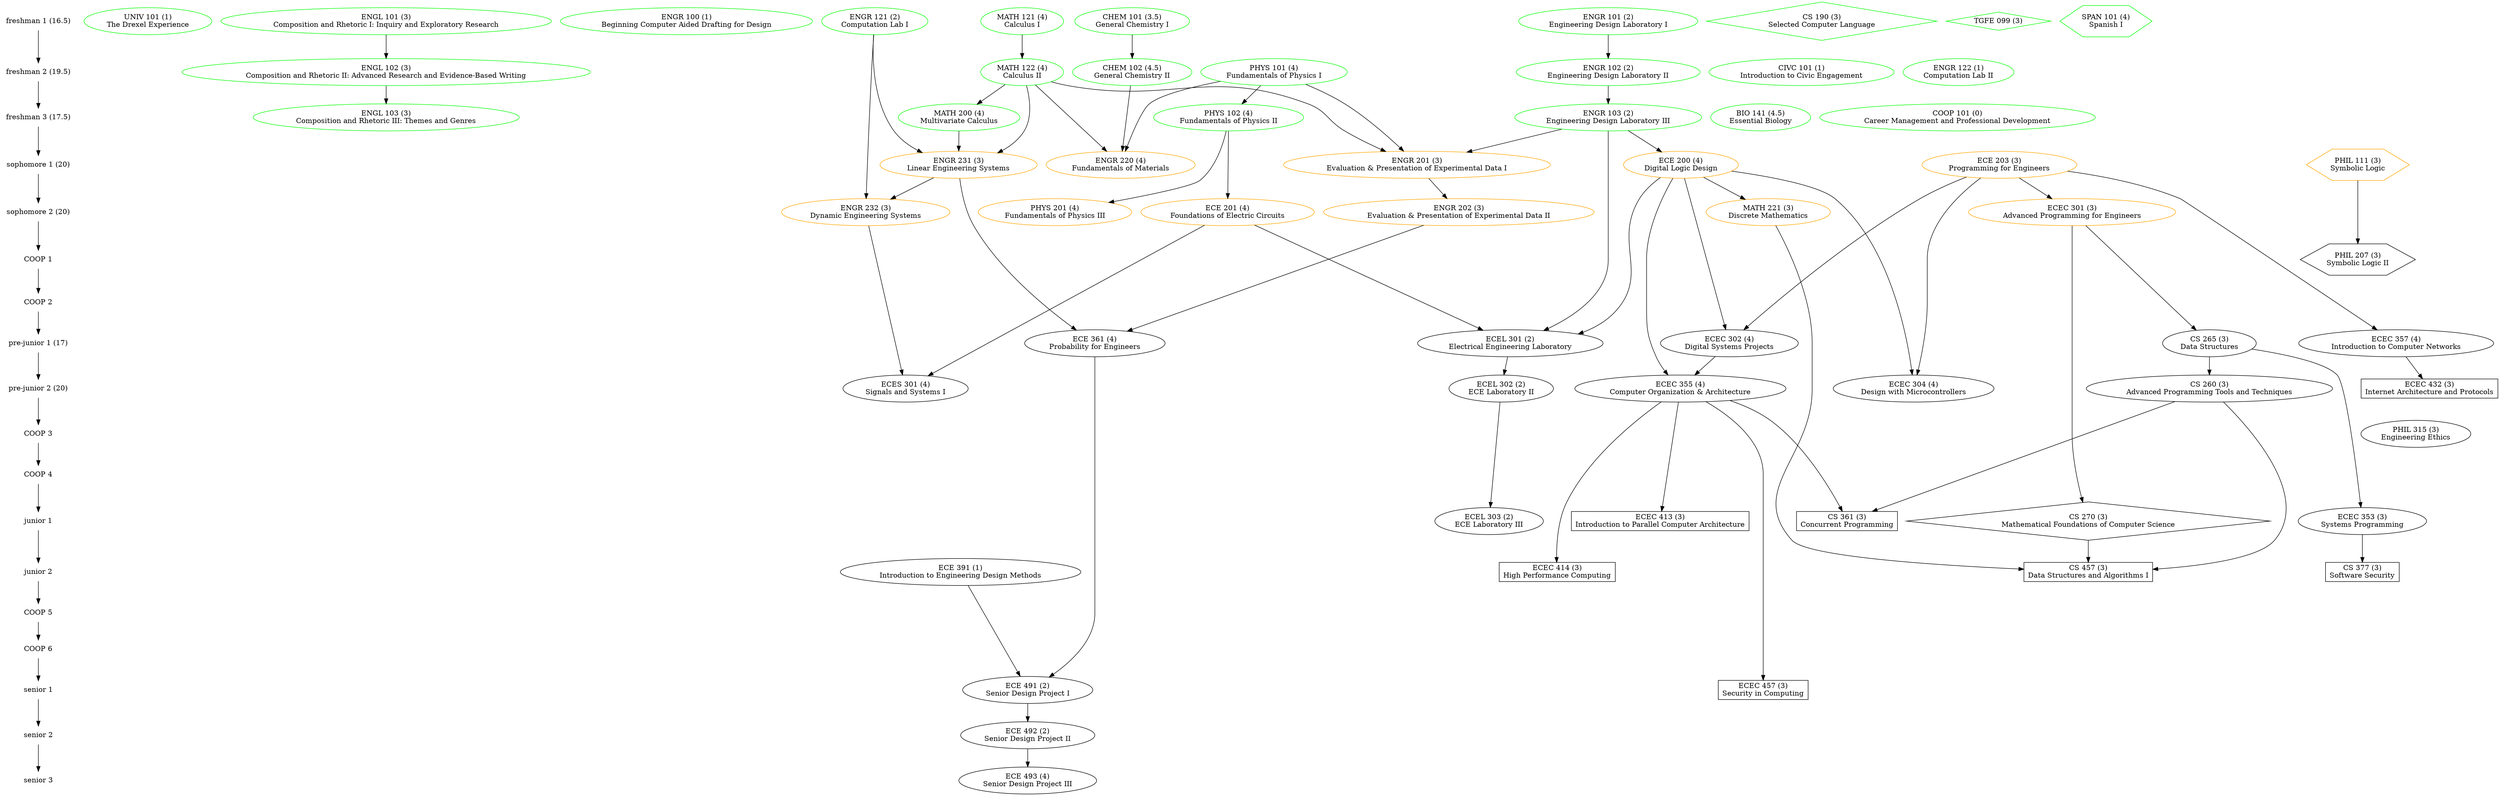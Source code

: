 /* Key:

color:
green = already taken
orange = currently taking
black = not taken

shape:
ellipse = fixed major degree requirement
box = major degree elective
diamond = free elective
hexagon = general education elective

*/

digraph Classes {

  { node [shape=plaintext]
    "freshman 1 (16.5)" ->
    "freshman 2 (19.5)" ->
    "freshman 3 (17.5)" ->
    "sophomore 1 (20)" ->
    "sophomore 2 (20)" ->
    "COOP 1" ->
    "COOP 2" ->
    "pre-junior 1 (17)" ->
    "pre-junior 2 (20)" ->
    "COOP 3" ->
    "COOP 4" ->
    "junior 1" ->
    "junior 2" ->
    "COOP 5" ->
    "COOP 6" ->
    "senior 1" ->
    "senior 2" ->
    "senior 3"
  }

  { node [color=green]
    { rank=same "freshman 1 (16.5)"
      "UNIV 101 (1)\nThe Drexel Experience"
      "ENGL 101 (3)\nComposition and Rhetoric I: Inquiry and Exploratory Research"
      "ENGR 100 (1)\nBeginning Computer Aided Drafting for Design"
      "CHEM 101 (3.5)\nGeneral Chemistry I"
      "ENGR 101 (2)\nEngineering Design Laboratory I"
      "ENGR 121 (2)\nComputation Lab I"
      "MATH 121 (4)\nCalculus I"

      // AP Credit
      "CS 190 (3)\nSelected Computer Language" [shape=diamond]
      "TGFE 099 (3)" [shape=diamond]
      "SPAN 101 (4)\nSpanish I" [shape=hexagon]
    }
    { rank=same "freshman 2 (19.5)"
      "CIVC 101 (1)\nIntroduction to Civic Engagement"
      "ENGL 102 (3)\nComposition and Rhetoric II: Advanced Research and Evidence-Based Writing"
      "CHEM 102 (4.5)\nGeneral Chemistry II"
      "ENGR 102 (2)\nEngineering Design Laboratory II"
      "ENGR 122 (1)\nComputation Lab II"
      "MATH 122 (4)\nCalculus II"
      "PHYS 101 (4)\nFundamentals of Physics I"
    }
  }
  { node [color=green]
    { rank=same "freshman 3 (17.5)"
      "ENGL 103 (3)\nComposition and Rhetoric III: Themes and Genres"
      "ENGR 103 (2)\nEngineering Design Laboratory III"
      "BIO 141 (4.5)\nEssential Biology"
      "COOP 101 (0)\nCareer Management and Professional Development"
      "PHYS 102 (4)\nFundamentals of Physics II"
      "MATH 200 (4)\nMultivariate Calculus"
    }
  }
  { node [color=orange]
    { rank=same "sophomore 1 (20)"
      "ENGR 201 (3)\nEvaluation & Presentation of Experimental Data I"
      "ENGR 220 (4)\nFundamentals of Materials"
      "ENGR 231 (3)\nLinear Engineering Systems"
      "ECE 203 (3)\nProgramming for Engineers"
      "ECE 200 (4)\nDigital Logic Design"
      "PHIL 111 (3)\nSymbolic Logic" [shape=hexagon]
    }
    { rank=same "sophomore 2 (20)"
      "ECE 201 (4)\nFoundations of Electric Circuits"
      "ENGR 202 (3)\nEvaluation & Presentation of Experimental Data II"
      "ENGR 232 (3)\nDynamic Engineering Systems"
      "MATH 221 (3)\nDiscrete Mathematics"
      "ECEC 301 (3)\nAdvanced Programming for Engineers"
      "PHYS 201 (4)\nFundamentals of Physics III" [color=orange]
    }
  }
  { rank=same "COOP 1"
    "PHIL 207 (3)\nSymbolic Logic II" [shape=hexagon]
  }
  { rank=same "pre-junior 1 (17)"
    "CS 265 (3)\nData Structures"
    "ECEC 302 (4)\nDigital Systems Projects"
    "ECEL 301 (2)\nElectrical Engineering Laboratory"
    "ECE 361 (4)\nProbability for Engineers"
    "ECEC 357 (4)\nIntroduction to Computer Networks"
  }
  { rank=same "pre-junior 2 (20)"
    "CS 260 (3)\nAdvanced Programming Tools and Techniques"
    "ECEC 304 (4)\nDesign with Microcontrollers"
    "ECEC 355 (4)\nComputer Organization & Architecture"
    "ECEL 302 (2)\nECE Laboratory II"
    "ECES 301 (4)\nSignals and Systems I"
    "ECEC 432 (3)\nInternet Architecture and Protocols" [shape=box]
  }
  { rank=same "COOP 3"
    "PHIL 315 (3)\nEngineering Ethics"
  }
  { rank=same "junior 1"
    "ECEC 353 (3)\nSystems Programming"
    "ECEL 303 (2)\nECE Laboratory III"
    "ECEC 413 (3)\nIntroduction to Parallel Computer Architecture" [shape=box]
    "CS 361 (3)\nConcurrent Programming" [shape=box]
    "CS 270 (3)\nMathematical Foundations of Computer Science" [shape=diamond]
  }
  { rank=same "junior 2"
    "CS 377 (3)\nSoftware Security" [shape=box]
    "ECE 391 (1)\nIntroduction to Engineering Design Methods"
    "ECEC 414 (3)\nHigh Performance Computing" [shape=box]
    "CS 457 (3)\nData Structures and Algorithms I" [shape=box]
  }
  { rank=same "senior 1"
    "ECE 491 (2)\nSenior Design Project I"
    "ECEC 457 (3)\nSecurity in Computing" [shape=box]
  }
  { rank=same "senior 2"
    "ECE 492 (2)\nSenior Design Project II"
  }
  { rank=same "senior 3"
    "ECE 493 (4)\nSenior Design Project III"
  }

  // General Education/Liberal Studies

  "CIVC 101 (1)\nIntroduction to Civic Engagement"
  "ENGL 101 (3)\nComposition and Rhetoric I: Inquiry and Exploratory Research"
  -> "ENGL 102 (3)\nComposition and Rhetoric II: Advanced Research and Evidence-Based Writing"
  -> "ENGL 103 (3)\nComposition and Rhetoric III: Themes and Genres"
  "PHIL 315 (3)\nEngineering Ethics"
  "UNIV 101 (1)\nThe Drexel Experience"

  "PHIL 111 (3)\nSymbolic Logic"
  -> "PHIL 207 (3)\nSymbolic Logic II"

  // Foundation Requirements

  "BIO 141 (4.5)\nEssential Biology"
  "CHEM 101 (3.5)\nGeneral Chemistry I"
  -> "CHEM 102 (4.5)\nGeneral Chemistry II"
  "PHYS 101 (4)\nFundamentals of Physics I"
  -> "PHYS 102 (4)\nFundamentals of Physics II"
  -> "PHYS 201 (4)\nFundamentals of Physics III"
  "PHYS 102 (4)\nFundamentals of Physics II"
  -> "ECE 201 (4)\nFoundations of Electric Circuits"
  "MATH 121 (4)\nCalculus I"
  -> "MATH 122 (4)\nCalculus II"
  -> "MATH 200 (4)\nMultivariate Calculus"
  -> "ENGR 231 (3)\nLinear Engineering Systems"
  "ENGR 101 (2)\nEngineering Design Laboratory I"
  -> "ENGR 102 (2)\nEngineering Design Laboratory II"
  -> "ENGR 103 (2)\nEngineering Design Laboratory III"
  -> "ECE 200 (4)\nDigital Logic Design"
  -> "MATH 221 (3)\nDiscrete Mathematics"
  "ECE 203 (3)\nProgramming for Engineers"
  {"MATH 122 (4)\nCalculus II" "PHYS 101 (4)\nFundamentals of Physics I" "ENGR 103 (2)\nEngineering Design Laboratory III"}
  -> "ENGR 201 (3)\nEvaluation & Presentation of Experimental Data I"
  -> "ENGR 202 (3)\nEvaluation & Presentation of Experimental Data II"
  {"CHEM 102 (4.5)\nGeneral Chemistry II" "MATH 122 (4)\nCalculus II" "PHYS 101 (4)\nFundamentals of Physics I"}
  -> "ENGR 220 (4)\nFundamentals of Materials"
  {"MATH 122 (4)\nCalculus II" "ENGR 121 (2)\nComputation Lab I"}
  -> "ENGR 231 (3)\nLinear Engineering Systems"
  {"ENGR 231 (3)\nLinear Engineering Systems" "ENGR 121 (2)\nComputation Lab I"}
  -> "ENGR 232 (3)\nDynamic Engineering Systems"

  // Professional Requirements

  "ECE 203 (3)\nProgramming for Engineers"
  -> "ECEC 301 (3)\nAdvanced Programming for Engineers"
  -> "CS 265 (3)\nData Structures"
  -> "CS 260 (3)\nAdvanced Programming Tools and Techniques"
  {"ENGR 202 (3)\nEvaluation & Presentation of Experimental Data II" "ENGR 231 (3)\nLinear Engineering Systems"}
  -> "ECE 361 (4)\nProbability for Engineers"
  {"ECE 391 (1)\nIntroduction to Engineering Design Methods" "ECE 361 (4)\nProbability for Engineers"}
  -> "ECE 491 (2)\nSenior Design Project I"
  -> "ECE 492 (2)\nSenior Design Project II"
  -> "ECE 493 (4)\nSenior Design Project III"
  {"ECE 203 (3)\nProgramming for Engineers" "ECE 200 (4)\nDigital Logic Design"}
  -> "ECEC 302 (4)\nDigital Systems Projects"
  {"ECE 200 (4)\nDigital Logic Design" "ECE 203 (3)\nProgramming for Engineers"}
  -> "ECEC 304 (4)\nDesign with Microcontrollers"
  "CS 265 (3)\nData Structures"
  -> "ECEC 353 (3)\nSystems Programming"
  {"ECE 200 (4)\nDigital Logic Design" "ECEC 302 (4)\nDigital Systems Projects"}
  -> "ECEC 355 (4)\nComputer Organization & Architecture"
  -> {"ECEC 413 (3)\nIntroduction to Parallel Computer Architecture" "ECEC 414 (3)\nHigh Performance Computing" "ECEC 457 (3)\nSecurity in Computing"}
  "ECE 203 (3)\nProgramming for Engineers"
  -> "ECEC 357 (4)\nIntroduction to Computer Networks"
  -> "ECEC 432 (3)\nInternet Architecture and Protocols"
  {"ENGR 103 (2)\nEngineering Design Laboratory III" "ECE 200 (4)\nDigital Logic Design" "ECE 201 (4)\nFoundations of Electric Circuits"}
  -> "ECEL 301 (2)\nElectrical Engineering Laboratory"
  -> "ECEL 302 (2)\nECE Laboratory II"
  -> "ECEL 303 (2)\nECE Laboratory III"
  {"ENGR 232 (3)\nDynamic Engineering Systems" "ECE 201 (4)\nFoundations of Electric Circuits"}
  -> "ECES 301 (4)\nSignals and Systems I"

  // Free and ECE/COE/BMES 300+ electives

  "ECEC 353 (3)\nSystems Programming"
  -> "CS 377 (3)\nSoftware Security"
  {"CS 260 (3)\nAdvanced Programming Tools and Techniques" "ECEC 355 (4)\nComputer Organization & Architecture"}
  -> "CS 361 (3)\nConcurrent Programming"
  "ECEC 301 (3)\nAdvanced Programming for Engineers"
  -> "CS 270 (3)\nMathematical Foundations of Computer Science"
  {"CS 260 (3)\nAdvanced Programming Tools and Techniques" "CS 270 (3)\nMathematical Foundations of Computer Science" "MATH 221 (3)\nDiscrete Mathematics"}
  -> "CS 457 (3)\nData Structures and Algorithms I"
}
